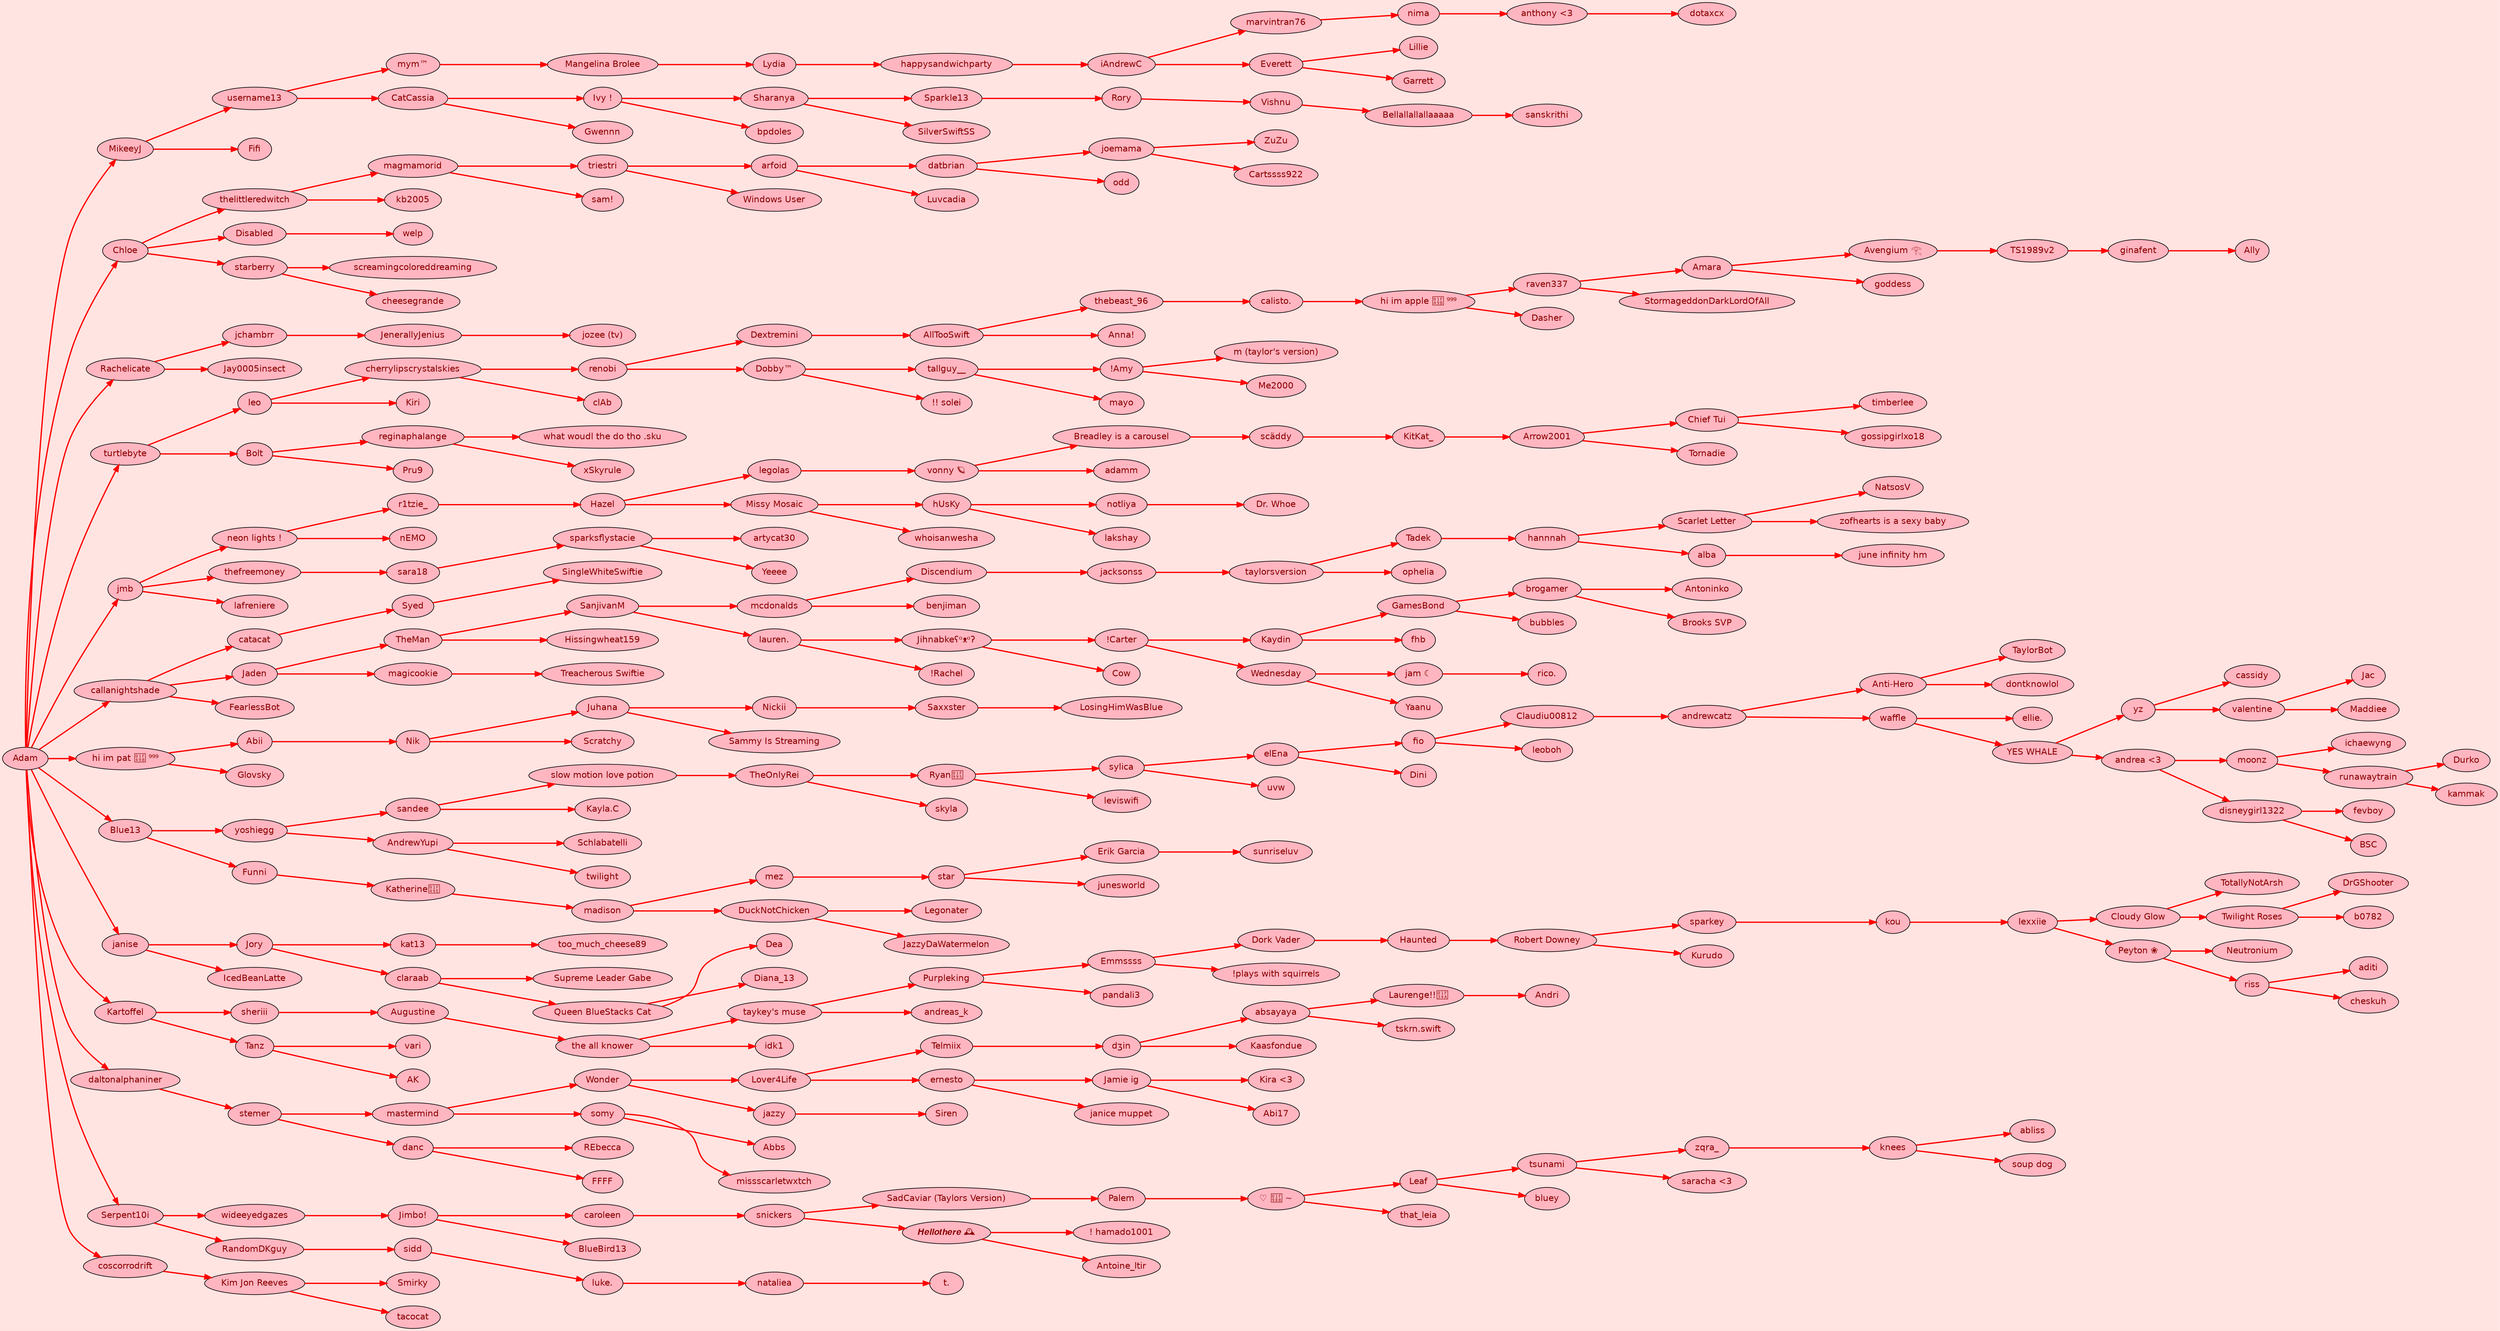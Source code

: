 digraph love_chain {
    rankdir=LR;
    bgcolor="mistyrose";

    node [style=filled, shape=ellipse, fillcolor="lightpink", fontcolor="darkred", fontname="Helvetica"];
    edge [color="red", penwidth=2];

    "Adam" -> "MikeeyJ";
    "Adam" -> "Chloe";
    "Adam" -> "Rachelicate";
    "Adam" -> "turtlebyte";
    "Adam" -> "jmb";
    "Adam" -> "callanightshade";
    "Adam" -> "hi im pat 💛 ⁹⁹⁹";
    "Adam" -> "Blue13";
    "Adam" -> "janise";
    "Adam" -> "Kartoffel";
    "Adam" -> "daltonalphaniner";
    "Adam" -> "Serpent10i";
    "Adam" -> "coscorrodrift";
    "MikeeyJ" -> "username13";
    "jmb" -> "neon lights !";
    "username13" -> "mym™";
    "username13" -> "CatCassia";
    "Rachelicate" -> "jchambrr";
    "janise" -> "Jory";
    "turtlebyte" -> "leo";
    "callanightshade" -> "catacat";
    "callanightshade" -> "Jaden";
    "Blue13" -> "yoshiegg";
    "Kartoffel" -> "sheriii";
    "hi im pat 💛 ⁹⁹⁹" -> "Abii";
    "coscorrodrift" -> "Kim Jon Reeves";
    "daltonalphaniner" -> "stemer";
    "neon lights !" -> "r1tzie_";
    "CatCassia" -> "Ivy !";
    "Jory" -> "kat13";
    "leo" -> "cherrylipscrystalskies";
    "yoshiegg" -> "sandee";
    "Jaden" -> "TheMan";
    "Ivy !" -> "Sharanya";
    "cherrylipscrystalskies" -> "renobi";
    "sheriii" -> "Augustine";
    "r1tzie_" -> "Hazel";
    "sandee" -> "slow motion love potion";
    "TheMan" -> "SanjivanM";
    "Sharanya" -> "Sparkle13";
    "Kim Jon Reeves" -> "Smirky";
    "Hazel" -> "legolas";
    "renobi" -> "Dextremini";
    "slow motion love potion" -> "TheOnlyRei";
    "Augustine" -> "the all knower";
    "stemer" -> "mastermind";
    "kat13" -> "too_much_cheese89";
    "TheOnlyRei" -> "Ryan🦕";
    "Serpent10i" -> "wideeyedgazes";
    "legolas" -> "vonny 🪐";
    "the all knower" -> "taykey's muse";
    "mastermind" -> "Wonder";
    "Blue13" -> "Funni";
    "Ryan🦕" -> "sylica";
    "jchambrr" -> "JenerallyJenius";
    "wideeyedgazes" -> "Jimbo!";
    "Sparkle13" -> "Rory";
    "Abii" -> "Nik";
    "Wonder" -> "Lover4Life";
    "taykey's muse" -> "Purpleking";
    "Jimbo!" -> "caroleen";
    "mym™" -> "Mangelina Brolee";
    "Purpleking" -> "Emmssss";
    "sylica" -> "elEna";
    "catacat" -> "Syed";
    "Mangelina Brolee" -> "Lydia";
    "Funni" -> "Katherine💞";
    "elEna" -> "fio";
    "vonny 🪐" -> "Breadley is a carousel";
    "Nik" -> "Juhana";
    "Katherine💞" -> "madison";
    "Dextremini" -> "AllTooSwift";
    "Juhana" -> "Nickii";
    "Emmssss" -> "Dork Vader";
    "fio" -> "Claudiu00812";
    "AllTooSwift" -> "thebeast_96";
    "caroleen" -> "snickers";
    "SanjivanM" -> "mcdonalds";
    "Lover4Life" -> "Telmiix";
    "thebeast_96" -> "calisto.";
    "Dork Vader" -> "Haunted";
    "snickers" -> "SadCaviar (Taylors Version)";
    "Lydia" -> "happysandwichparty";
    "calisto." -> "hi im apple 💛 ⁹⁹⁹";
    "Nickii" -> "Saxxster";
    "Haunted" -> "Robert Downey";
    "SadCaviar (Taylors Version)" -> "Palem";
    "Breadley is a carousel" -> "scäddy";
    "hi im pat 💛 ⁹⁹⁹" -> "Glovsky";
    "Serpent10i" -> "RandomDKguy";
    "janise" -> "IcedBeanLatte";
    "jmb" -> "thefreemoney";
    "Palem" -> "♡ 🦋 ~";
    "hi im apple 💛 ⁹⁹⁹" -> "raven337";
    "scäddy" -> "KitKat_";
    "Robert Downey" -> "sparkey";
    "Kartoffel" -> "Tanz";
    "mcdonalds" -> "Discendium";
    "RandomDKguy" -> "sidd";
    "Chloe" -> "thelittleredwitch";
    "raven337" -> "Amara";
    "thefreemoney" -> "sara18";
    "turtlebyte" -> "Bolt";
    "Claudiu00812" -> "andrewcatz";
    "Amara" -> "Avengium 𓂀";
    "Tanz" -> "vari";
    "happysandwichparty" -> "iAndrewC";
    "andrewcatz" -> "Anti-Hero";
    "Rory" -> "Vishnu";
    "Bolt" -> "reginaphalange";
    "sparkey" -> "kou";
    "Syed" -> "SingleWhiteSwiftie";
    "Anti-Hero" -> "TaylorBot";
    "Telmiix" -> "dʒin";
    "madison" -> "mez";
    "KitKat_" -> "Arrow2001";
    "iAndrewC" -> "marvintran76";
    "Avengium 𓂀" -> "TS1989v2";
    "thelittleredwitch" -> "magmamorid";
    "mez" -> "star";
    "callanightshade" -> "FearlessBot";
    "Saxxster" -> "LosingHimWasBlue";
    "TS1989v2" -> "ginafent";
    "♡ 🦋 ~" -> "Leaf";
    "sara18" -> "sparksflystacie";
    "Arrow2001" -> "Chief Tui";
    "Discendium" -> "jacksonss";
    "kou" -> "lexxiie";
    "star" -> "Erik Garcia";
    "jacksonss" -> "taylorsversion";
    "lexxiie" -> "Cloudy Glow";
    "dʒin" -> "absayaya";
    "reginaphalange" -> "what woudl the do tho .sku";
    "JenerallyJenius" -> "jozee (tv)";
    "magmamorid" -> "triestri";
    "Cloudy Glow" -> "TotallyNotArsh";
    "Erik Garcia" -> "sunriseluv";
    "ginafent" -> "Ally";
    "sidd" -> "luke.";
    "luke." -> "nataliea";
    "taylorsversion" -> "Tadek";
    "triestri" -> "arfoid";
    "Tadek" -> "hannnah";
    "arfoid" -> "datbrian";
    "Leaf" -> "tsunami";
    "tsunami" -> "zqra_";
    "hannnah" -> "Scarlet Letter";
    "marvintran76" -> "nima";
    "Vishnu" -> "Bellallallallaaaaa";
    "Bellallallallaaaaa" -> "sanskrithi";
    "Scarlet Letter" -> "NatsosV";
    "datbrian" -> "joemama";
    "joemama" -> "ZuZu";
    "sparksflystacie" -> "artycat30";
    "absayaya" -> "Laurenge!!🍊";
    "nataliea" -> "t.";
    "Laurenge!!🍊" -> "Andri";
    "Chloe" -> "Disabled";
    "zqra_" -> "knees";
    "Disabled" -> "welp";
    "knees" -> "abliss";
    "nima" -> "anthony <3";
    "mastermind" -> "somy";
    "sandee" -> "Kayla.C";
    "sylica" -> "uvw";
    "Robert Downey" -> "Kurudo";
    "TheMan" -> "Hissingwheat159";
    "leo" -> "Kiri";
    "andrewcatz" -> "waffle";
    "Ryan🦕" -> "leviswifi";
    "TheOnlyRei" -> "skyla";
    "Bolt" -> "Pru9";
    "Purpleking" -> "pandali3";
    "joemama" -> "Cartssss922";
    "datbrian" -> "odd";
    "Chloe" -> "starberry";
    "the all knower" -> "idk1";
    "iAndrewC" -> "Everett";
    "waffle" -> "ellie.";
    "waffle" -> "YES WHALE";
    "jmb" -> "lafreniere";
    "snickers" -> "𝑯𝒆𝒍𝒍𝒐𝒕𝒉𝒆𝒓𝒆 🕰";
    "Rachelicate" -> "Jay0005insect";
    "Wonder" -> "jazzy";
    "cherrylipscrystalskies" -> "clAb";
    "YES WHALE" -> "yz";
    "Everett" -> "Lillie";
    "YES WHALE" -> "andrea <3";
    "andrea <3" -> "moonz";
    "andrea <3" -> "disneygirl1322";
    "Everett" -> "Garrett";
    "neon lights !" -> "nEMO";
    "moonz" -> "ichaewyng";
    "moonz" -> "runawaytrain";
    "CatCassia" -> "Gwennn";
    "𝑯𝒆𝒍𝒍𝒐𝒕𝒉𝒆𝒓𝒆 🕰" -> "! hamado1001";
    "𝑯𝒆𝒍𝒍𝒐𝒕𝒉𝒆𝒓𝒆 🕰" -> "Antoine_ltir";
    "runawaytrain" -> "Durko";
    "madison" -> "DuckNotChicken";
    "Jimbo!" -> "BlueBird13";
    "runawaytrain" -> "kammak";
    "taykey's muse" -> "andreas_k";
    "somy" -> "Abbs";
    "somy" -> "missscarletwxtch";
    "stemer" -> "danc";
    "danc" -> "REbecca";
    "yoshiegg" -> "AndrewYupi";
    "danc" -> "FFFF";
    "AndrewYupi" -> "Schlabatelli";
    "Leaf" -> "bluey";
    "taylorsversion" -> "ophelia";
    "Cloudy Glow" -> "Twilight Roses";
    "Kim Jon Reeves" -> "tacocat";
    "starberry" -> "screamingcoloreddreaming";
    "disneygirl1322" -> "fevboy";
    "absayaya" -> "tskrn.swift";
    "Twilight Roses" -> "DrGShooter";
    "disneygirl1322" -> "BSC";
    "arfoid" -> "Luvcadia";
    "Twilight Roses" -> "b0782";
    "starberry" -> "cheesegrande";
    "elEna" -> "Dini";
    "AndrewYupi" -> "twilight";
    "triestri" -> "Windows User";
    "fio" -> "leoboh";
    "Arrow2001" -> "Tornadie";
    "♡ 🦋 ~" -> "that_leia";
    "tsunami" -> "saracha <3";
    "knees" -> "soup dog";
    "Lover4Life" -> "ernesto";
    "jazzy" -> "Siren";
    "hannnah" -> "alba";
    "ernesto" -> "Jamie ig";
    "alba" -> "june infinity hm";
    "thelittleredwitch" -> "kb2005";
    "anthony <3" -> "dotaxcx";
    "ernesto" -> "janice muppet";
    "star" -> "junesworld";
    "Nik" -> "Scratchy";
    "magmamorid" -> "sam!";
    "Jory" -> "claraab";
    "SanjivanM" -> "lauren.";
    "Juhana" -> "Sammy Is Streaming";
    "lexxiie" -> "Peyton ❀";
    "Peyton ❀" -> "Neutronium";
    "lauren." -> "Jihnabkeʕᵒᴥᵒʔ";
    "lauren." -> "!Rachel";
    "Jihnabkeʕᵒᴥᵒʔ" -> "!Carter";
    "Jihnabkeʕᵒᴥᵒʔ" -> "Cow";
    "!Carter" -> "Kaydin";
    "!Carter" -> "Wednesday";
    "claraab" -> "Supreme Leader Gabe";
    "DuckNotChicken" -> "Legonater";
    "Wednesday" -> "jam ☾";
    "Jamie ig" -> "Kira <3";
    "jam ☾" -> "rico.";
    "Wednesday" -> "Yaanu";
    "DuckNotChicken" -> "JazzyDaWatermelon";
    "Anti-Hero" -> "dontknowlol";
    "Peyton ❀" -> "riss";
    "renobi" -> "Dobby™";
    "Emmssss" -> "!plays with squirrels";
    "hi im apple 💛 ⁹⁹⁹" -> "Dasher";
    "reginaphalange" -> "xSkyrule";
    "Jaden" -> "magicookie";
    "Kaydin" -> "GamesBond";
    "Dobby™" -> "tallguy__";
    "Dobby™" -> "!! solei";
    "Sharanya" -> "SilverSwiftSS";
    "dʒin" -> "Kaasfondue";
    "claraab" -> "Queen BlueStacks Cat";
    "Queen BlueStacks Cat" -> "Dea";
    "Queen BlueStacks Cat" -> "Diana_13";
    "Hazel" -> "Missy Mosaic";
    "Chief Tui" -> "timberlee";
    "Chief Tui" -> "gossipgirlxo18";
    "Jamie ig" -> "Abi17";
    "yz" -> "cassidy";
    "yz" -> "valentine";
    "Scarlet Letter" -> "zofhearts is a sexy baby";
    "Kaydin" -> "fhb";
    "valentine" -> "Jac";
    "valentine" -> "Maddiee";
    "riss" -> "aditi";
    "riss" -> "cheskuh";
    "raven337" -> "StormageddonDarkLordOfAll";
    "Tanz" -> "AK";
    "AllTooSwift" -> "Anna!";
    "mcdonalds" -> "benjiman";
    "MikeeyJ" -> "Fifi";
    "Missy Mosaic" -> "hUsKy";
    "magicookie" -> "Treacherous Swiftie";
    "tallguy__" -> "!Amy";
    "Ivy !" -> "bpdoles";
    "tallguy__" -> "mayo";
    "Missy Mosaic" -> "whoisanwesha";
    "hUsKy" -> "notliya";
    "hUsKy" -> "lakshay";
    "Amara" -> "goddess";
    "notliya" -> "Dr. Whoe";
    "!Amy" -> "m (taylor's version)";
    "GamesBond" -> "brogamer";
    "!Amy" -> "Me2000";
    "brogamer" -> "Antoninko";
    "brogamer" -> "Brooks SVP";
    "GamesBond" -> "bubbles";
    "sparksflystacie" -> "Yeeee";
    "vonny 🪐" -> "adamm";
}